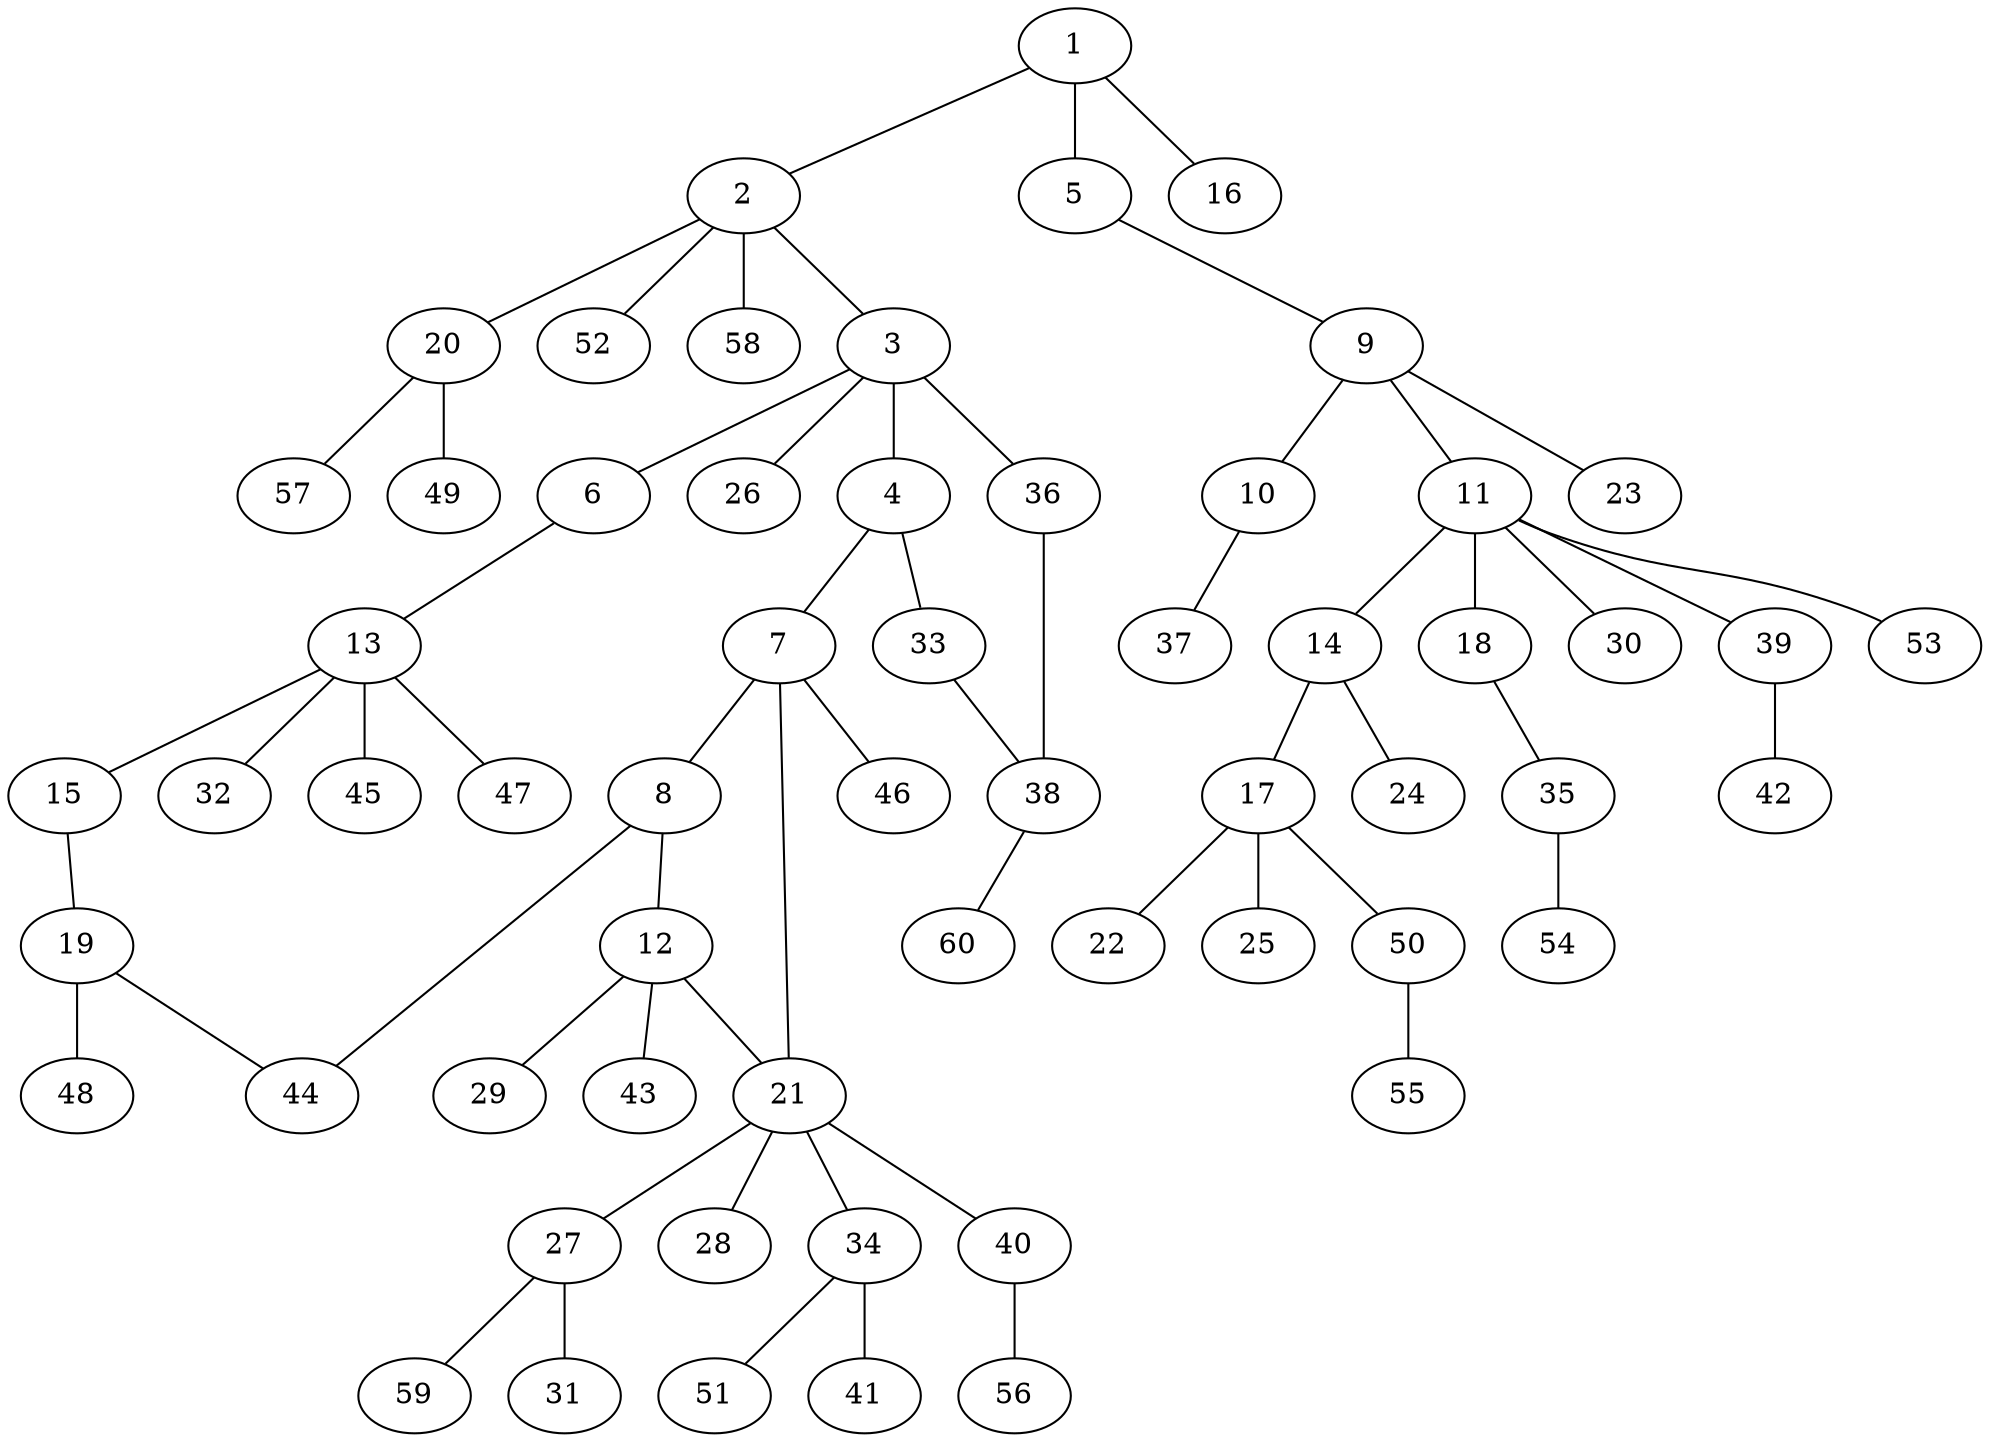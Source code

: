graph graphname {1--2
1--5
1--16
2--3
2--20
2--52
2--58
3--4
3--6
3--26
3--36
4--7
4--33
5--9
6--13
7--8
7--21
7--46
8--12
8--44
9--10
9--11
9--23
10--37
11--14
11--18
11--30
11--39
11--53
12--21
12--29
12--43
13--15
13--32
13--45
13--47
14--17
14--24
15--19
17--22
17--25
17--50
18--35
19--44
19--48
20--49
20--57
21--27
21--28
21--34
21--40
27--31
27--59
33--38
34--41
34--51
35--54
36--38
38--60
39--42
40--56
50--55
}